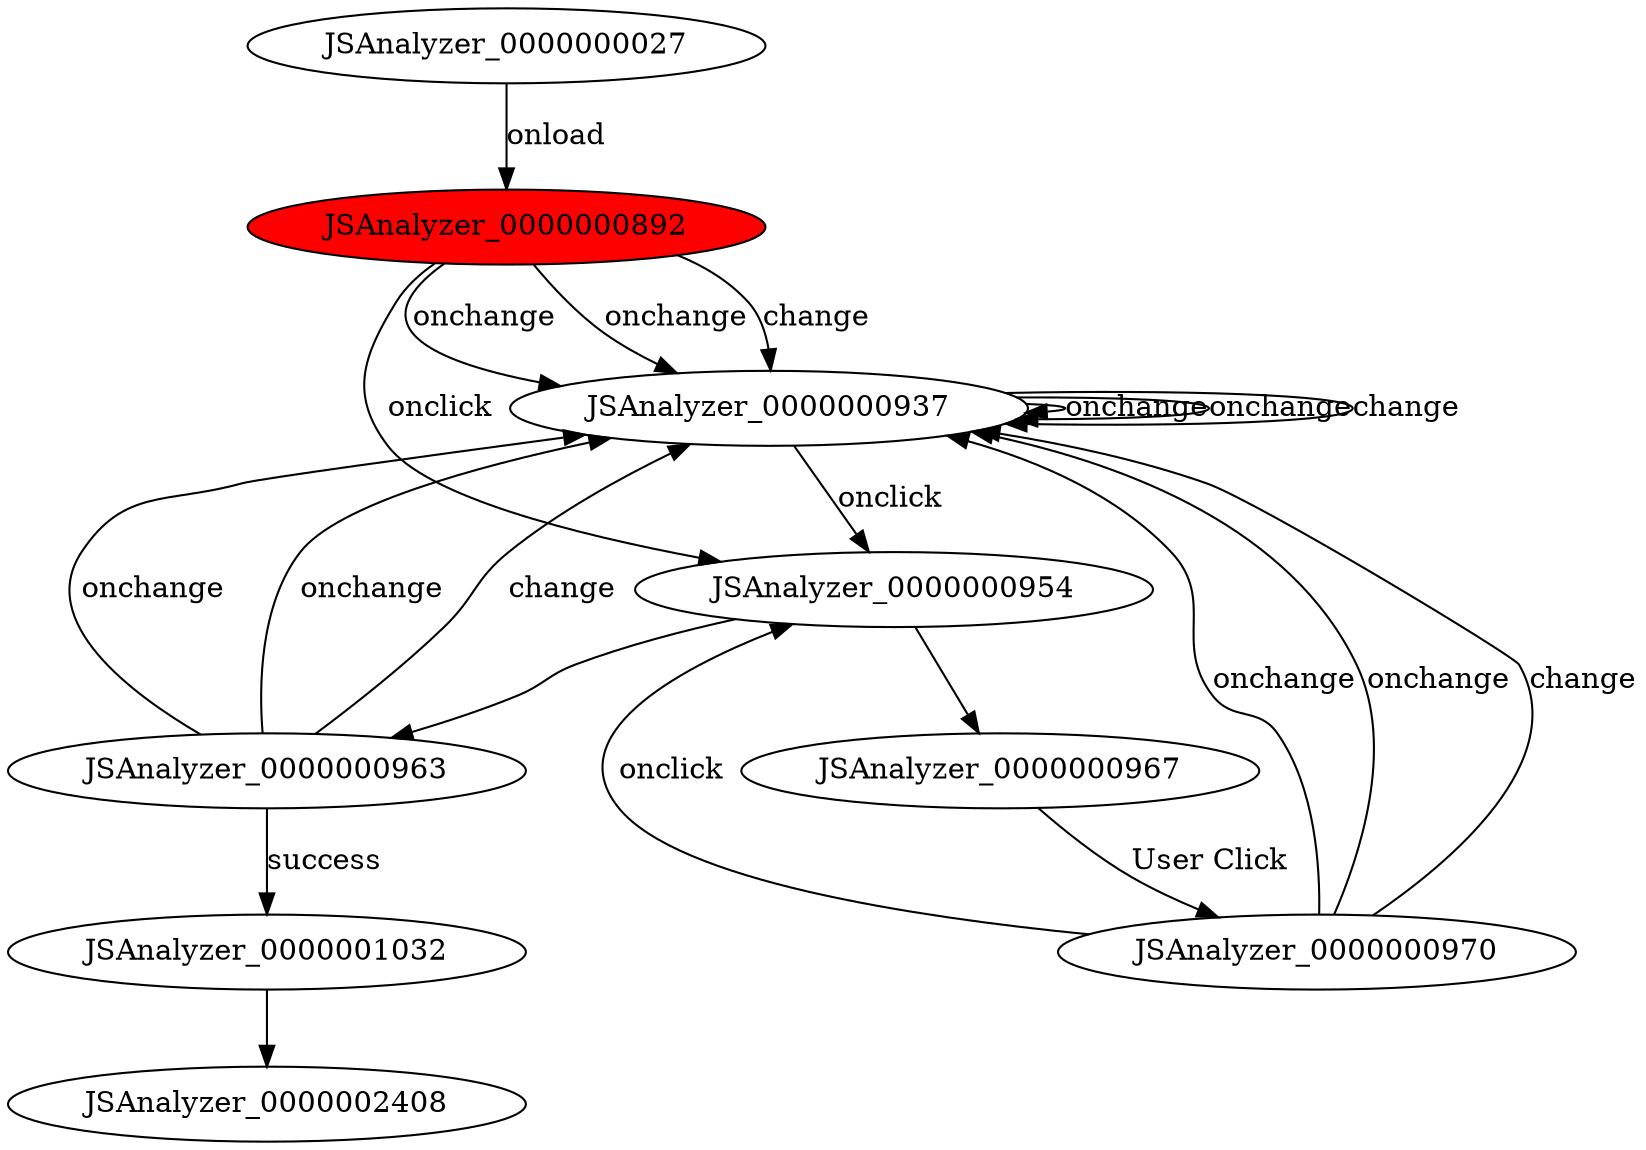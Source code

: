 digraph FSM {
JSAnalyzer_0000000027 [];
JSAnalyzer_0000000892 [style=filled,fillcolor=red];
JSAnalyzer_0000000937 [];
JSAnalyzer_0000000954 [];
JSAnalyzer_0000000963 [];
JSAnalyzer_0000000967 [];
JSAnalyzer_0000001032 [];
JSAnalyzer_0000000970 [];
JSAnalyzer_0000000954 -> JSAnalyzer_0000000963 []
JSAnalyzer_0000000954 -> JSAnalyzer_0000000967 []
JSAnalyzer_0000000027 -> JSAnalyzer_0000000892 [label="onload"]
JSAnalyzer_0000000892 -> JSAnalyzer_0000000937 [label="onchange"]
JSAnalyzer_0000000892 -> JSAnalyzer_0000000937 [label="onchange"]
JSAnalyzer_0000000892 -> JSAnalyzer_0000000937 [label="change"]
JSAnalyzer_0000000892 -> JSAnalyzer_0000000954 [label="onclick"]
JSAnalyzer_0000000937 -> JSAnalyzer_0000000937 [label="onchange"]
JSAnalyzer_0000000937 -> JSAnalyzer_0000000937 [label="onchange"]
JSAnalyzer_0000000937 -> JSAnalyzer_0000000937 [label="change"]
JSAnalyzer_0000000937 -> JSAnalyzer_0000000954 [label="onclick"]
JSAnalyzer_0000000963 -> JSAnalyzer_0000001032 [label="success"]
JSAnalyzer_0000000963 -> JSAnalyzer_0000000937 [label="onchange"]
JSAnalyzer_0000000963 -> JSAnalyzer_0000000937 [label="onchange"]
JSAnalyzer_0000000963 -> JSAnalyzer_0000000937 [label="change"]
JSAnalyzer_0000000967 -> JSAnalyzer_0000000970 [label="User Click"]
JSAnalyzer_0000000970 -> JSAnalyzer_0000000937 [label="onchange"]
JSAnalyzer_0000000970 -> JSAnalyzer_0000000937 [label="onchange"]
JSAnalyzer_0000000970 -> JSAnalyzer_0000000937 [label="change"]
JSAnalyzer_0000000970 -> JSAnalyzer_0000000954 [label="onclick"]
JSAnalyzer_0000001032 -> JSAnalyzer_0000002408 []
}
